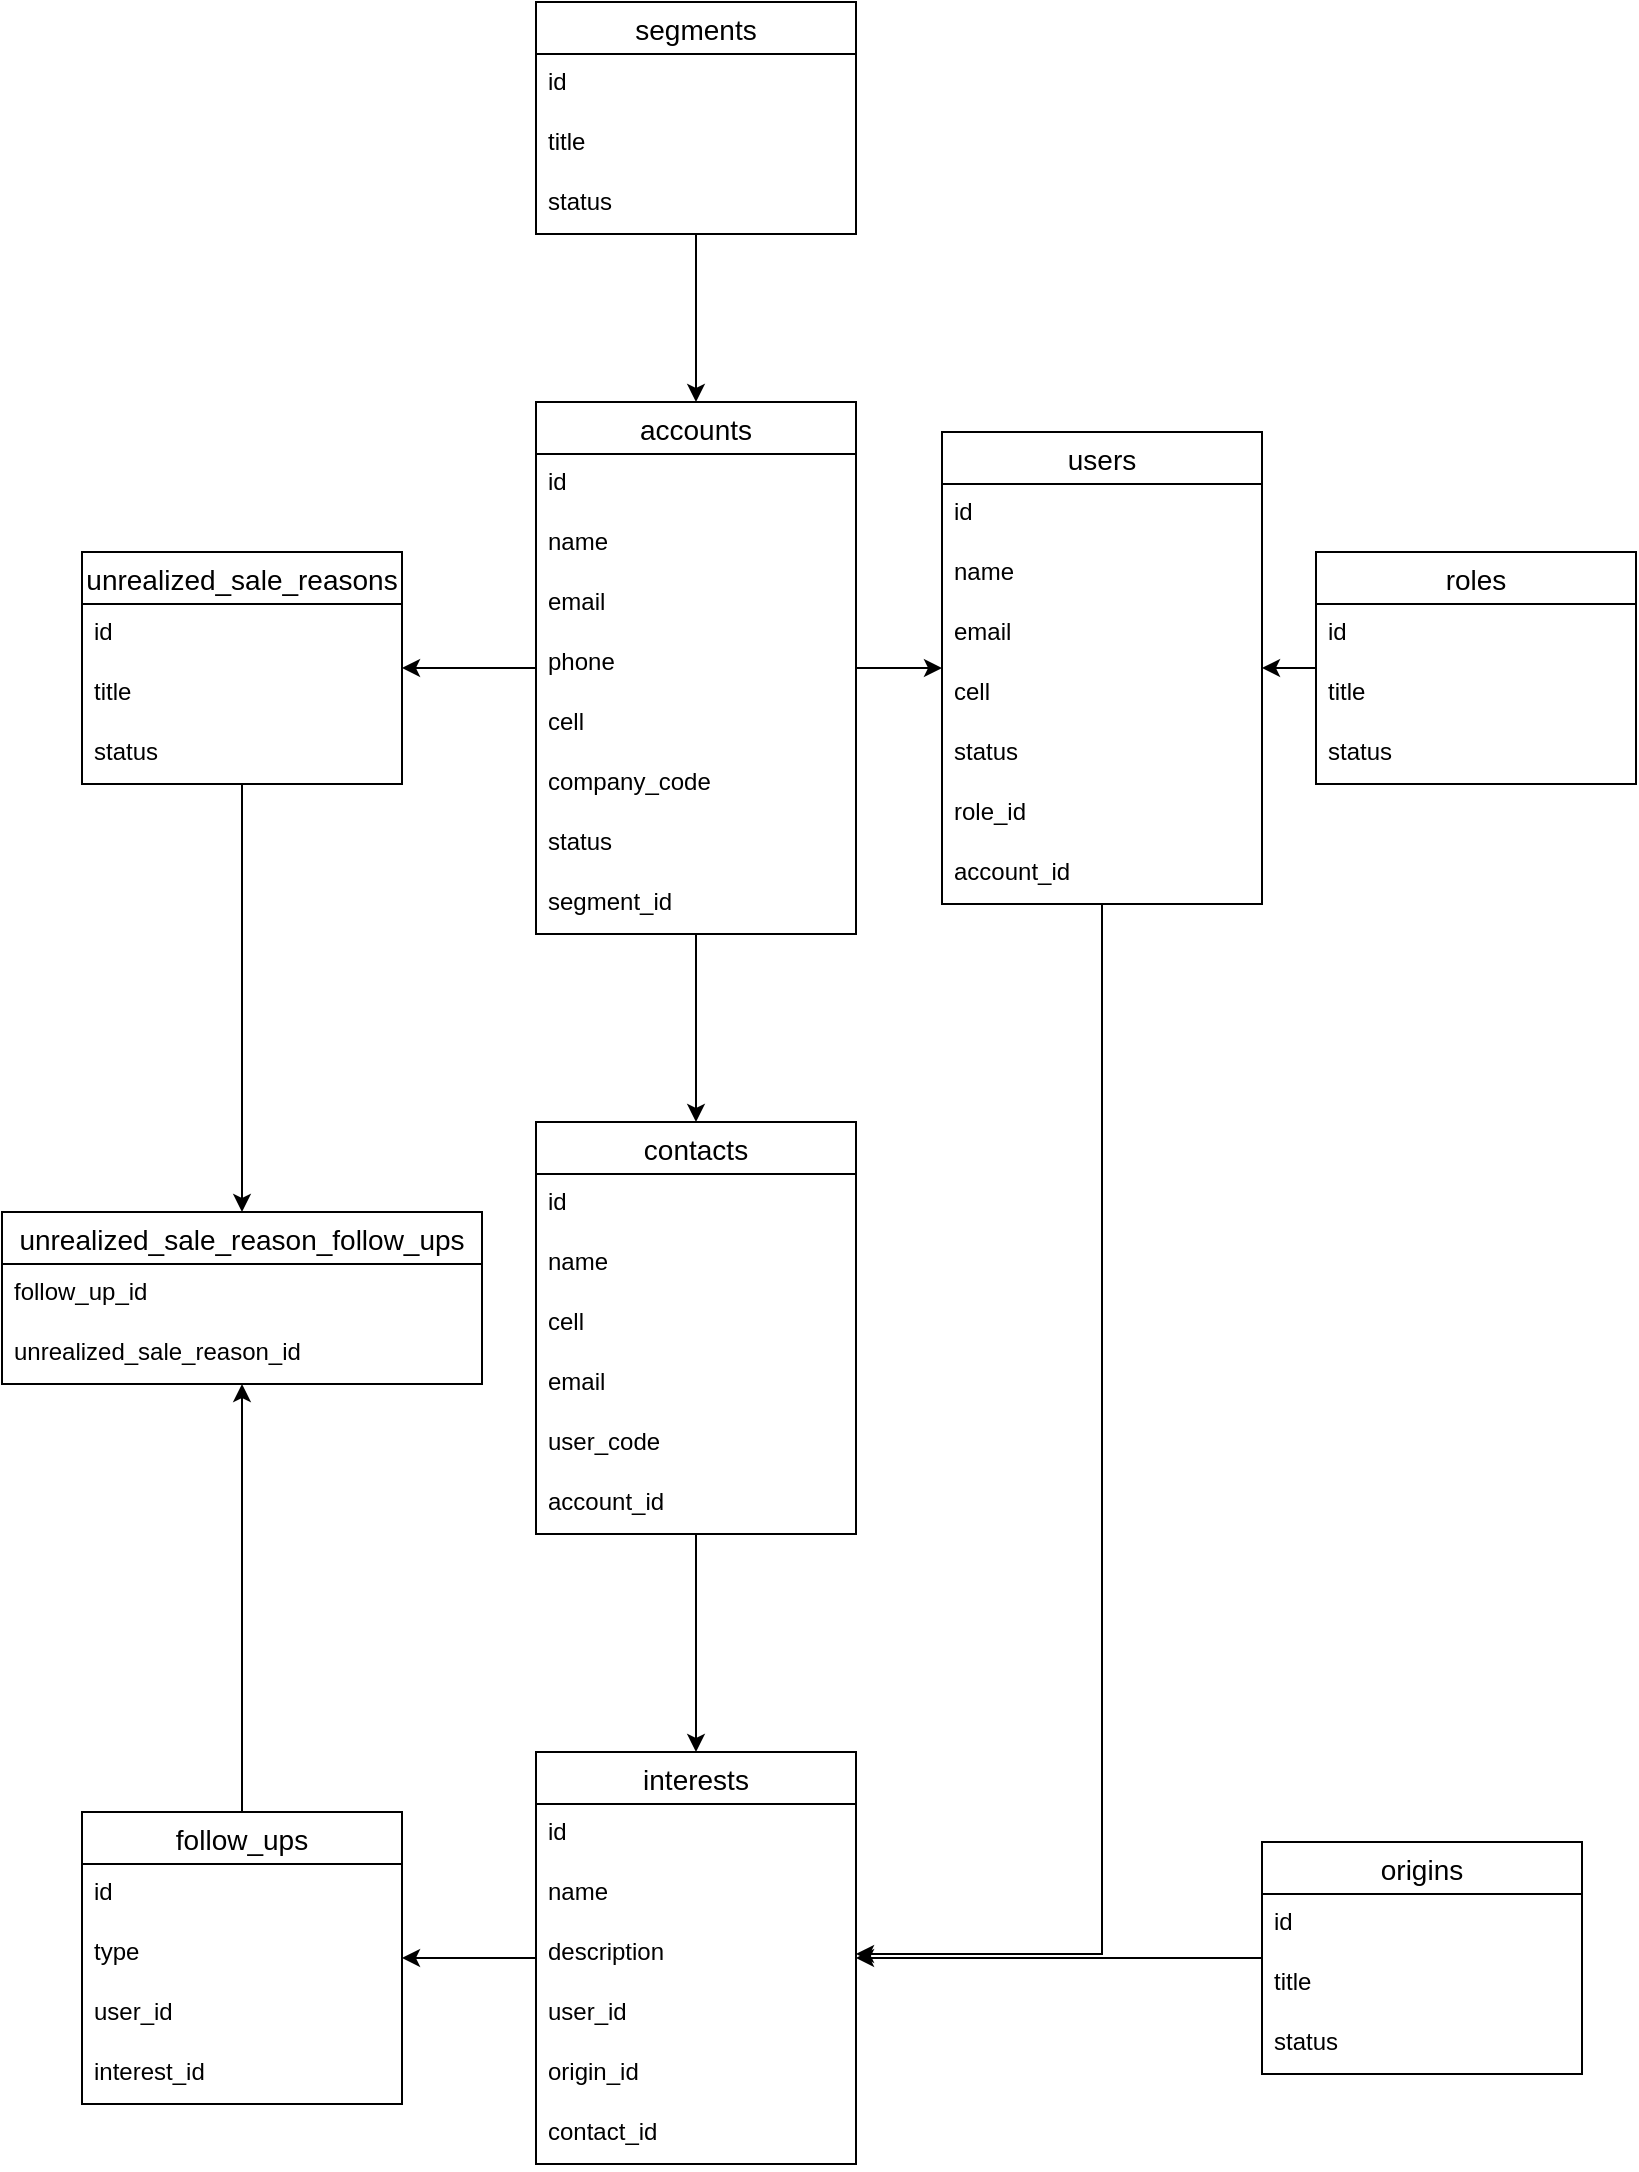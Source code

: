 <mxfile version="14.7.5" type="device"><diagram id="SLWSRsTq-FaPYbx-7JLq" name="Page-1"><mxGraphModel dx="1038" dy="579" grid="1" gridSize="10" guides="1" tooltips="1" connect="1" arrows="1" fold="1" page="1" pageScale="1" pageWidth="827" pageHeight="1169" math="0" shadow="0"><root><mxCell id="0"/><mxCell id="1" parent="0"/><mxCell id="yefjeWJ7altQWgFbyd8C-14" style="edgeStyle=orthogonalEdgeStyle;rounded=0;orthogonalLoop=1;jettySize=auto;html=1;entryX=0.5;entryY=0;entryDx=0;entryDy=0;" parent="1" source="YGh1TgvvSzcem3cveo73-14" target="YGh1TgvvSzcem3cveo73-19" edge="1"><mxGeometry relative="1" as="geometry"><mxPoint x="357" y="250" as="targetPoint"/></mxGeometry></mxCell><mxCell id="YGh1TgvvSzcem3cveo73-14" value="segments" style="swimlane;fontStyle=0;childLayout=stackLayout;horizontal=1;startSize=26;horizontalStack=0;resizeParent=1;resizeParentMax=0;resizeLast=0;collapsible=1;marginBottom=0;align=center;fontSize=14;" parent="1" vertex="1"><mxGeometry x="277" y="70" width="160" height="116" as="geometry"><mxRectangle x="277" y="70" width="90" height="26" as="alternateBounds"/></mxGeometry></mxCell><mxCell id="YGh1TgvvSzcem3cveo73-15" value="id" style="text;strokeColor=none;fillColor=none;spacingLeft=4;spacingRight=4;overflow=hidden;rotatable=0;points=[[0,0.5],[1,0.5]];portConstraint=eastwest;fontSize=12;" parent="YGh1TgvvSzcem3cveo73-14" vertex="1"><mxGeometry y="26" width="160" height="30" as="geometry"/></mxCell><mxCell id="YGh1TgvvSzcem3cveo73-16" value="title" style="text;strokeColor=none;fillColor=none;spacingLeft=4;spacingRight=4;overflow=hidden;rotatable=0;points=[[0,0.5],[1,0.5]];portConstraint=eastwest;fontSize=12;" parent="YGh1TgvvSzcem3cveo73-14" vertex="1"><mxGeometry y="56" width="160" height="30" as="geometry"/></mxCell><mxCell id="YGh1TgvvSzcem3cveo73-17" value="status" style="text;strokeColor=none;fillColor=none;spacingLeft=4;spacingRight=4;overflow=hidden;rotatable=0;points=[[0,0.5],[1,0.5]];portConstraint=eastwest;fontSize=12;" parent="YGh1TgvvSzcem3cveo73-14" vertex="1"><mxGeometry y="86" width="160" height="30" as="geometry"/></mxCell><mxCell id="yefjeWJ7altQWgFbyd8C-15" style="edgeStyle=orthogonalEdgeStyle;rounded=0;orthogonalLoop=1;jettySize=auto;html=1;" parent="1" source="YGh1TgvvSzcem3cveo73-19" target="YGh1TgvvSzcem3cveo73-31" edge="1"><mxGeometry relative="1" as="geometry"/></mxCell><mxCell id="yefjeWJ7altQWgFbyd8C-16" style="edgeStyle=orthogonalEdgeStyle;rounded=0;orthogonalLoop=1;jettySize=auto;html=1;" parent="1" source="YGh1TgvvSzcem3cveo73-19" target="YGh1TgvvSzcem3cveo73-23" edge="1"><mxGeometry relative="1" as="geometry"/></mxCell><mxCell id="yefjeWJ7altQWgFbyd8C-17" style="edgeStyle=orthogonalEdgeStyle;rounded=0;orthogonalLoop=1;jettySize=auto;html=1;" parent="1" source="YGh1TgvvSzcem3cveo73-19" target="YGh1TgvvSzcem3cveo73-35" edge="1"><mxGeometry relative="1" as="geometry"/></mxCell><mxCell id="YGh1TgvvSzcem3cveo73-19" value="accounts" style="swimlane;fontStyle=0;childLayout=stackLayout;horizontal=1;startSize=26;horizontalStack=0;resizeParent=1;resizeParentMax=0;resizeLast=0;collapsible=1;marginBottom=0;align=center;fontSize=14;" parent="1" vertex="1"><mxGeometry x="277" y="270" width="160" height="266" as="geometry"><mxRectangle x="277" y="270" width="90" height="26" as="alternateBounds"/></mxGeometry></mxCell><mxCell id="YGh1TgvvSzcem3cveo73-20" value="id" style="text;strokeColor=none;fillColor=none;spacingLeft=4;spacingRight=4;overflow=hidden;rotatable=0;points=[[0,0.5],[1,0.5]];portConstraint=eastwest;fontSize=12;" parent="YGh1TgvvSzcem3cveo73-19" vertex="1"><mxGeometry y="26" width="160" height="30" as="geometry"/></mxCell><mxCell id="YGh1TgvvSzcem3cveo73-21" value="name" style="text;strokeColor=none;fillColor=none;spacingLeft=4;spacingRight=4;overflow=hidden;rotatable=0;points=[[0,0.5],[1,0.5]];portConstraint=eastwest;fontSize=12;" parent="YGh1TgvvSzcem3cveo73-19" vertex="1"><mxGeometry y="56" width="160" height="30" as="geometry"/></mxCell><mxCell id="YGh1TgvvSzcem3cveo73-22" value="email" style="text;strokeColor=none;fillColor=none;spacingLeft=4;spacingRight=4;overflow=hidden;rotatable=0;points=[[0,0.5],[1,0.5]];portConstraint=eastwest;fontSize=12;" parent="YGh1TgvvSzcem3cveo73-19" vertex="1"><mxGeometry y="86" width="160" height="30" as="geometry"/></mxCell><mxCell id="YGh1TgvvSzcem3cveo73-47" value="phone" style="text;strokeColor=none;fillColor=none;spacingLeft=4;spacingRight=4;overflow=hidden;rotatable=0;points=[[0,0.5],[1,0.5]];portConstraint=eastwest;fontSize=12;" parent="YGh1TgvvSzcem3cveo73-19" vertex="1"><mxGeometry y="116" width="160" height="30" as="geometry"/></mxCell><mxCell id="YGh1TgvvSzcem3cveo73-48" value="cell" style="text;strokeColor=none;fillColor=none;spacingLeft=4;spacingRight=4;overflow=hidden;rotatable=0;points=[[0,0.5],[1,0.5]];portConstraint=eastwest;fontSize=12;" parent="YGh1TgvvSzcem3cveo73-19" vertex="1"><mxGeometry y="146" width="160" height="30" as="geometry"/></mxCell><mxCell id="YGh1TgvvSzcem3cveo73-51" value="company_code" style="text;strokeColor=none;fillColor=none;spacingLeft=4;spacingRight=4;overflow=hidden;rotatable=0;points=[[0,0.5],[1,0.5]];portConstraint=eastwest;fontSize=12;" parent="YGh1TgvvSzcem3cveo73-19" vertex="1"><mxGeometry y="176" width="160" height="30" as="geometry"/></mxCell><mxCell id="YGh1TgvvSzcem3cveo73-65" value="status" style="text;strokeColor=none;fillColor=none;spacingLeft=4;spacingRight=4;overflow=hidden;rotatable=0;points=[[0,0.5],[1,0.5]];portConstraint=eastwest;fontSize=12;" parent="YGh1TgvvSzcem3cveo73-19" vertex="1"><mxGeometry y="206" width="160" height="30" as="geometry"/></mxCell><mxCell id="YGh1TgvvSzcem3cveo73-50" value="segment_id" style="text;strokeColor=none;fillColor=none;spacingLeft=4;spacingRight=4;overflow=hidden;rotatable=0;points=[[0,0.5],[1,0.5]];portConstraint=eastwest;fontSize=12;" parent="YGh1TgvvSzcem3cveo73-19" vertex="1"><mxGeometry y="236" width="160" height="30" as="geometry"/></mxCell><mxCell id="yefjeWJ7altQWgFbyd8C-25" style="edgeStyle=orthogonalEdgeStyle;rounded=0;orthogonalLoop=1;jettySize=auto;html=1;" parent="1" source="YGh1TgvvSzcem3cveo73-23" target="YGh1TgvvSzcem3cveo73-27" edge="1"><mxGeometry relative="1" as="geometry"><Array as="points"><mxPoint x="560" y="1046"/></Array><mxPoint x="470" y="1046" as="targetPoint"/></mxGeometry></mxCell><mxCell id="YGh1TgvvSzcem3cveo73-23" value="users" style="swimlane;fontStyle=0;childLayout=stackLayout;horizontal=1;startSize=26;horizontalStack=0;resizeParent=1;resizeParentMax=0;resizeLast=0;collapsible=1;marginBottom=0;align=center;fontSize=14;" parent="1" vertex="1"><mxGeometry x="480" y="285" width="160" height="236" as="geometry"><mxRectangle x="449" y="368" width="70" height="26" as="alternateBounds"/></mxGeometry></mxCell><mxCell id="YGh1TgvvSzcem3cveo73-24" value="id" style="text;strokeColor=none;fillColor=none;spacingLeft=4;spacingRight=4;overflow=hidden;rotatable=0;points=[[0,0.5],[1,0.5]];portConstraint=eastwest;fontSize=12;" parent="YGh1TgvvSzcem3cveo73-23" vertex="1"><mxGeometry y="26" width="160" height="30" as="geometry"/></mxCell><mxCell id="YGh1TgvvSzcem3cveo73-25" value="name" style="text;strokeColor=none;fillColor=none;spacingLeft=4;spacingRight=4;overflow=hidden;rotatable=0;points=[[0,0.5],[1,0.5]];portConstraint=eastwest;fontSize=12;" parent="YGh1TgvvSzcem3cveo73-23" vertex="1"><mxGeometry y="56" width="160" height="30" as="geometry"/></mxCell><mxCell id="YGh1TgvvSzcem3cveo73-58" value="email" style="text;strokeColor=none;fillColor=none;spacingLeft=4;spacingRight=4;overflow=hidden;rotatable=0;points=[[0,0.5],[1,0.5]];portConstraint=eastwest;fontSize=12;" parent="YGh1TgvvSzcem3cveo73-23" vertex="1"><mxGeometry y="86" width="160" height="30" as="geometry"/></mxCell><mxCell id="YGh1TgvvSzcem3cveo73-57" value="cell" style="text;strokeColor=none;fillColor=none;spacingLeft=4;spacingRight=4;overflow=hidden;rotatable=0;points=[[0,0.5],[1,0.5]];portConstraint=eastwest;fontSize=12;" parent="YGh1TgvvSzcem3cveo73-23" vertex="1"><mxGeometry y="116" width="160" height="30" as="geometry"/></mxCell><mxCell id="YGh1TgvvSzcem3cveo73-64" value="status" style="text;strokeColor=none;fillColor=none;spacingLeft=4;spacingRight=4;overflow=hidden;rotatable=0;points=[[0,0.5],[1,0.5]];portConstraint=eastwest;fontSize=12;" parent="YGh1TgvvSzcem3cveo73-23" vertex="1"><mxGeometry y="146" width="160" height="30" as="geometry"/></mxCell><mxCell id="YGh1TgvvSzcem3cveo73-62" value="role_id" style="text;strokeColor=none;fillColor=none;spacingLeft=4;spacingRight=4;overflow=hidden;rotatable=0;points=[[0,0.5],[1,0.5]];portConstraint=eastwest;fontSize=12;" parent="YGh1TgvvSzcem3cveo73-23" vertex="1"><mxGeometry y="176" width="160" height="30" as="geometry"/></mxCell><mxCell id="YGh1TgvvSzcem3cveo73-26" value="account_id" style="text;strokeColor=none;fillColor=none;spacingLeft=4;spacingRight=4;overflow=hidden;rotatable=0;points=[[0,0.5],[1,0.5]];portConstraint=eastwest;fontSize=12;" parent="YGh1TgvvSzcem3cveo73-23" vertex="1"><mxGeometry y="206" width="160" height="30" as="geometry"/></mxCell><mxCell id="yefjeWJ7altQWgFbyd8C-19" style="edgeStyle=orthogonalEdgeStyle;rounded=0;orthogonalLoop=1;jettySize=auto;html=1;" parent="1" source="YGh1TgvvSzcem3cveo73-27" target="YGh1TgvvSzcem3cveo73-43" edge="1"><mxGeometry relative="1" as="geometry"><mxPoint x="220" y="1030" as="targetPoint"/></mxGeometry></mxCell><mxCell id="YGh1TgvvSzcem3cveo73-27" value="interests" style="swimlane;fontStyle=0;childLayout=stackLayout;horizontal=1;startSize=26;horizontalStack=0;resizeParent=1;resizeParentMax=0;resizeLast=0;collapsible=1;marginBottom=0;align=center;fontSize=14;" parent="1" vertex="1"><mxGeometry x="277" y="945" width="160" height="206" as="geometry"><mxRectangle x="312" y="870" width="90" height="26" as="alternateBounds"/></mxGeometry></mxCell><mxCell id="YGh1TgvvSzcem3cveo73-28" value="id" style="text;strokeColor=none;fillColor=none;spacingLeft=4;spacingRight=4;overflow=hidden;rotatable=0;points=[[0,0.5],[1,0.5]];portConstraint=eastwest;fontSize=12;" parent="YGh1TgvvSzcem3cveo73-27" vertex="1"><mxGeometry y="26" width="160" height="30" as="geometry"/></mxCell><mxCell id="YGh1TgvvSzcem3cveo73-29" value="name" style="text;strokeColor=none;fillColor=none;spacingLeft=4;spacingRight=4;overflow=hidden;rotatable=0;points=[[0,0.5],[1,0.5]];portConstraint=eastwest;fontSize=12;" parent="YGh1TgvvSzcem3cveo73-27" vertex="1"><mxGeometry y="56" width="160" height="30" as="geometry"/></mxCell><mxCell id="YGh1TgvvSzcem3cveo73-63" value="description" style="text;strokeColor=none;fillColor=none;spacingLeft=4;spacingRight=4;overflow=hidden;rotatable=0;points=[[0,0.5],[1,0.5]];portConstraint=eastwest;fontSize=12;" parent="YGh1TgvvSzcem3cveo73-27" vertex="1"><mxGeometry y="86" width="160" height="30" as="geometry"/></mxCell><mxCell id="NJnUOKq8_FBB352ZVSWL-5" value="user_id" style="text;strokeColor=none;fillColor=none;spacingLeft=4;spacingRight=4;overflow=hidden;rotatable=0;points=[[0,0.5],[1,0.5]];portConstraint=eastwest;fontSize=12;" parent="YGh1TgvvSzcem3cveo73-27" vertex="1"><mxGeometry y="116" width="160" height="30" as="geometry"/></mxCell><mxCell id="yefjeWJ7altQWgFbyd8C-12" value="origin_id" style="text;strokeColor=none;fillColor=none;spacingLeft=4;spacingRight=4;overflow=hidden;rotatable=0;points=[[0,0.5],[1,0.5]];portConstraint=eastwest;fontSize=12;" parent="YGh1TgvvSzcem3cveo73-27" vertex="1"><mxGeometry y="146" width="160" height="30" as="geometry"/></mxCell><mxCell id="YGh1TgvvSzcem3cveo73-30" value="contact_id" style="text;strokeColor=none;fillColor=none;spacingLeft=4;spacingRight=4;overflow=hidden;rotatable=0;points=[[0,0.5],[1,0.5]];portConstraint=eastwest;fontSize=12;" parent="YGh1TgvvSzcem3cveo73-27" vertex="1"><mxGeometry y="176" width="160" height="30" as="geometry"/></mxCell><mxCell id="yefjeWJ7altQWgFbyd8C-18" style="edgeStyle=orthogonalEdgeStyle;rounded=0;orthogonalLoop=1;jettySize=auto;html=1;" parent="1" source="YGh1TgvvSzcem3cveo73-31" target="YGh1TgvvSzcem3cveo73-27" edge="1"><mxGeometry relative="1" as="geometry"><mxPoint x="357" y="950" as="targetPoint"/></mxGeometry></mxCell><mxCell id="YGh1TgvvSzcem3cveo73-31" value="contacts" style="swimlane;fontStyle=0;childLayout=stackLayout;horizontal=1;startSize=26;horizontalStack=0;resizeParent=1;resizeParentMax=0;resizeLast=0;collapsible=1;marginBottom=0;align=center;fontSize=14;" parent="1" vertex="1"><mxGeometry x="277" y="630" width="160" height="206" as="geometry"><mxRectangle x="277" y="560" width="80" height="26" as="alternateBounds"/></mxGeometry></mxCell><mxCell id="YGh1TgvvSzcem3cveo73-32" value="id" style="text;strokeColor=none;fillColor=none;spacingLeft=4;spacingRight=4;overflow=hidden;rotatable=0;points=[[0,0.5],[1,0.5]];portConstraint=eastwest;fontSize=12;" parent="YGh1TgvvSzcem3cveo73-31" vertex="1"><mxGeometry y="26" width="160" height="30" as="geometry"/></mxCell><mxCell id="YGh1TgvvSzcem3cveo73-55" value="name" style="text;strokeColor=none;fillColor=none;spacingLeft=4;spacingRight=4;overflow=hidden;rotatable=0;points=[[0,0.5],[1,0.5]];portConstraint=eastwest;fontSize=12;" parent="YGh1TgvvSzcem3cveo73-31" vertex="1"><mxGeometry y="56" width="160" height="30" as="geometry"/></mxCell><mxCell id="YGh1TgvvSzcem3cveo73-54" value="cell" style="text;strokeColor=none;fillColor=none;spacingLeft=4;spacingRight=4;overflow=hidden;rotatable=0;points=[[0,0.5],[1,0.5]];portConstraint=eastwest;fontSize=12;" parent="YGh1TgvvSzcem3cveo73-31" vertex="1"><mxGeometry y="86" width="160" height="30" as="geometry"/></mxCell><mxCell id="YGh1TgvvSzcem3cveo73-33" value="email" style="text;strokeColor=none;fillColor=none;spacingLeft=4;spacingRight=4;overflow=hidden;rotatable=0;points=[[0,0.5],[1,0.5]];portConstraint=eastwest;fontSize=12;" parent="YGh1TgvvSzcem3cveo73-31" vertex="1"><mxGeometry y="116" width="160" height="30" as="geometry"/></mxCell><mxCell id="YGh1TgvvSzcem3cveo73-56" value="user_code" style="text;strokeColor=none;fillColor=none;spacingLeft=4;spacingRight=4;overflow=hidden;rotatable=0;points=[[0,0.5],[1,0.5]];portConstraint=eastwest;fontSize=12;" parent="YGh1TgvvSzcem3cveo73-31" vertex="1"><mxGeometry y="146" width="160" height="30" as="geometry"/></mxCell><mxCell id="YGh1TgvvSzcem3cveo73-34" value="account_id" style="text;strokeColor=none;fillColor=none;spacingLeft=4;spacingRight=4;overflow=hidden;rotatable=0;points=[[0,0.5],[1,0.5]];portConstraint=eastwest;fontSize=12;" parent="YGh1TgvvSzcem3cveo73-31" vertex="1"><mxGeometry y="176" width="160" height="30" as="geometry"/></mxCell><mxCell id="oTx3z8IuwwrT4i-um0_3-7" style="edgeStyle=orthogonalEdgeStyle;rounded=0;orthogonalLoop=1;jettySize=auto;html=1;" edge="1" parent="1" source="YGh1TgvvSzcem3cveo73-35" target="oTx3z8IuwwrT4i-um0_3-2"><mxGeometry relative="1" as="geometry"/></mxCell><mxCell id="YGh1TgvvSzcem3cveo73-35" value="unrealized_sale_reasons" style="swimlane;fontStyle=0;childLayout=stackLayout;horizontal=1;startSize=26;horizontalStack=0;resizeParent=1;resizeParentMax=0;resizeLast=0;collapsible=1;marginBottom=0;align=center;fontSize=14;" parent="1" vertex="1"><mxGeometry x="50" y="345" width="160" height="116" as="geometry"><mxRectangle x="51.25" y="500" width="189.5" height="26" as="alternateBounds"/></mxGeometry></mxCell><mxCell id="YGh1TgvvSzcem3cveo73-36" value="id" style="text;strokeColor=none;fillColor=none;spacingLeft=4;spacingRight=4;overflow=hidden;rotatable=0;points=[[0,0.5],[1,0.5]];portConstraint=eastwest;fontSize=12;" parent="YGh1TgvvSzcem3cveo73-35" vertex="1"><mxGeometry y="26" width="160" height="30" as="geometry"/></mxCell><mxCell id="YGh1TgvvSzcem3cveo73-37" value="title" style="text;strokeColor=none;fillColor=none;spacingLeft=4;spacingRight=4;overflow=hidden;rotatable=0;points=[[0,0.5],[1,0.5]];portConstraint=eastwest;fontSize=12;" parent="YGh1TgvvSzcem3cveo73-35" vertex="1"><mxGeometry y="56" width="160" height="30" as="geometry"/></mxCell><mxCell id="YGh1TgvvSzcem3cveo73-38" value="status" style="text;strokeColor=none;fillColor=none;spacingLeft=4;spacingRight=4;overflow=hidden;rotatable=0;points=[[0,0.5],[1,0.5]];portConstraint=eastwest;fontSize=12;" parent="YGh1TgvvSzcem3cveo73-35" vertex="1"><mxGeometry y="86" width="160" height="30" as="geometry"/></mxCell><mxCell id="oTx3z8IuwwrT4i-um0_3-6" style="edgeStyle=orthogonalEdgeStyle;rounded=0;orthogonalLoop=1;jettySize=auto;html=1;" edge="1" parent="1" source="YGh1TgvvSzcem3cveo73-43" target="oTx3z8IuwwrT4i-um0_3-2"><mxGeometry relative="1" as="geometry"/></mxCell><mxCell id="YGh1TgvvSzcem3cveo73-43" value="follow_ups" style="swimlane;fontStyle=0;childLayout=stackLayout;horizontal=1;startSize=26;horizontalStack=0;resizeParent=1;resizeParentMax=0;resizeLast=0;collapsible=1;marginBottom=0;align=center;fontSize=14;" parent="1" vertex="1"><mxGeometry x="50" y="975" width="160" height="146" as="geometry"><mxRectangle x="96" y="768" width="100" height="26" as="alternateBounds"/></mxGeometry></mxCell><mxCell id="YGh1TgvvSzcem3cveo73-44" value="id" style="text;strokeColor=none;fillColor=none;spacingLeft=4;spacingRight=4;overflow=hidden;rotatable=0;points=[[0,0.5],[1,0.5]];portConstraint=eastwest;fontSize=12;" parent="YGh1TgvvSzcem3cveo73-43" vertex="1"><mxGeometry y="26" width="160" height="30" as="geometry"/></mxCell><mxCell id="YGh1TgvvSzcem3cveo73-45" value="type" style="text;strokeColor=none;fillColor=none;spacingLeft=4;spacingRight=4;overflow=hidden;rotatable=0;points=[[0,0.5],[1,0.5]];portConstraint=eastwest;fontSize=12;" parent="YGh1TgvvSzcem3cveo73-43" vertex="1"><mxGeometry y="56" width="160" height="30" as="geometry"/></mxCell><mxCell id="oTx3z8IuwwrT4i-um0_3-1" value="user_id" style="text;strokeColor=none;fillColor=none;spacingLeft=4;spacingRight=4;overflow=hidden;rotatable=0;points=[[0,0.5],[1,0.5]];portConstraint=eastwest;fontSize=12;" vertex="1" parent="YGh1TgvvSzcem3cveo73-43"><mxGeometry y="86" width="160" height="30" as="geometry"/></mxCell><mxCell id="YGh1TgvvSzcem3cveo73-46" value="interest_id" style="text;strokeColor=none;fillColor=none;spacingLeft=4;spacingRight=4;overflow=hidden;rotatable=0;points=[[0,0.5],[1,0.5]];portConstraint=eastwest;fontSize=12;" parent="YGh1TgvvSzcem3cveo73-43" vertex="1"><mxGeometry y="116" width="160" height="30" as="geometry"/></mxCell><mxCell id="yefjeWJ7altQWgFbyd8C-21" style="edgeStyle=orthogonalEdgeStyle;rounded=0;orthogonalLoop=1;jettySize=auto;html=1;" parent="1" source="Ts--OE_492lRnScqqLVj-10" target="YGh1TgvvSzcem3cveo73-23" edge="1"><mxGeometry relative="1" as="geometry"/></mxCell><mxCell id="Ts--OE_492lRnScqqLVj-10" value="roles" style="swimlane;fontStyle=0;childLayout=stackLayout;horizontal=1;startSize=26;horizontalStack=0;resizeParent=1;resizeParentMax=0;resizeLast=0;collapsible=1;marginBottom=0;align=center;fontSize=14;" parent="1" vertex="1"><mxGeometry x="667" y="345" width="160" height="116" as="geometry"><mxRectangle x="706" y="368" width="90" height="26" as="alternateBounds"/></mxGeometry></mxCell><mxCell id="Ts--OE_492lRnScqqLVj-11" value="id" style="text;strokeColor=none;fillColor=none;spacingLeft=4;spacingRight=4;overflow=hidden;rotatable=0;points=[[0,0.5],[1,0.5]];portConstraint=eastwest;fontSize=12;" parent="Ts--OE_492lRnScqqLVj-10" vertex="1"><mxGeometry y="26" width="160" height="30" as="geometry"/></mxCell><mxCell id="Ts--OE_492lRnScqqLVj-12" value="title" style="text;strokeColor=none;fillColor=none;spacingLeft=4;spacingRight=4;overflow=hidden;rotatable=0;points=[[0,0.5],[1,0.5]];portConstraint=eastwest;fontSize=12;" parent="Ts--OE_492lRnScqqLVj-10" vertex="1"><mxGeometry y="56" width="160" height="30" as="geometry"/></mxCell><mxCell id="Ts--OE_492lRnScqqLVj-13" value="status" style="text;strokeColor=none;fillColor=none;spacingLeft=4;spacingRight=4;overflow=hidden;rotatable=0;points=[[0,0.5],[1,0.5]];portConstraint=eastwest;fontSize=12;" parent="Ts--OE_492lRnScqqLVj-10" vertex="1"><mxGeometry y="86" width="160" height="30" as="geometry"/></mxCell><mxCell id="yefjeWJ7altQWgFbyd8C-28" style="edgeStyle=orthogonalEdgeStyle;rounded=0;orthogonalLoop=1;jettySize=auto;html=1;" parent="1" source="yefjeWJ7altQWgFbyd8C-7" target="YGh1TgvvSzcem3cveo73-27" edge="1"><mxGeometry relative="1" as="geometry"><mxPoint x="470" y="1000" as="targetPoint"/></mxGeometry></mxCell><mxCell id="yefjeWJ7altQWgFbyd8C-7" value="origins" style="swimlane;fontStyle=0;childLayout=stackLayout;horizontal=1;startSize=26;horizontalStack=0;resizeParent=1;resizeParentMax=0;resizeLast=0;collapsible=1;marginBottom=0;align=center;fontSize=14;" parent="1" vertex="1"><mxGeometry x="640" y="990" width="160" height="116" as="geometry"><mxRectangle x="621" y="668" width="79" height="26" as="alternateBounds"/></mxGeometry></mxCell><mxCell id="yefjeWJ7altQWgFbyd8C-8" value="id" style="text;strokeColor=none;fillColor=none;spacingLeft=4;spacingRight=4;overflow=hidden;rotatable=0;points=[[0,0.5],[1,0.5]];portConstraint=eastwest;fontSize=12;" parent="yefjeWJ7altQWgFbyd8C-7" vertex="1"><mxGeometry y="26" width="160" height="30" as="geometry"/></mxCell><mxCell id="yefjeWJ7altQWgFbyd8C-9" value="title" style="text;strokeColor=none;fillColor=none;spacingLeft=4;spacingRight=4;overflow=hidden;rotatable=0;points=[[0,0.5],[1,0.5]];portConstraint=eastwest;fontSize=12;" parent="yefjeWJ7altQWgFbyd8C-7" vertex="1"><mxGeometry y="56" width="160" height="30" as="geometry"/></mxCell><mxCell id="yefjeWJ7altQWgFbyd8C-10" value="status" style="text;strokeColor=none;fillColor=none;spacingLeft=4;spacingRight=4;overflow=hidden;rotatable=0;points=[[0,0.5],[1,0.5]];portConstraint=eastwest;fontSize=12;" parent="yefjeWJ7altQWgFbyd8C-7" vertex="1"><mxGeometry y="86" width="160" height="30" as="geometry"/></mxCell><mxCell id="oTx3z8IuwwrT4i-um0_3-2" value="unrealized_sale_reason_follow_ups" style="swimlane;fontStyle=0;childLayout=stackLayout;horizontal=1;startSize=26;horizontalStack=0;resizeParent=1;resizeParentMax=0;resizeLast=0;collapsible=1;marginBottom=0;align=center;fontSize=14;" vertex="1" parent="1"><mxGeometry x="10" y="675" width="240" height="86" as="geometry"><mxRectangle x="51.25" y="500" width="189.5" height="26" as="alternateBounds"/></mxGeometry></mxCell><mxCell id="oTx3z8IuwwrT4i-um0_3-3" value="follow_up_id" style="text;strokeColor=none;fillColor=none;spacingLeft=4;spacingRight=4;overflow=hidden;rotatable=0;points=[[0,0.5],[1,0.5]];portConstraint=eastwest;fontSize=12;" vertex="1" parent="oTx3z8IuwwrT4i-um0_3-2"><mxGeometry y="26" width="240" height="30" as="geometry"/></mxCell><mxCell id="oTx3z8IuwwrT4i-um0_3-4" value="unrealized_sale_reason_id" style="text;strokeColor=none;fillColor=none;spacingLeft=4;spacingRight=4;overflow=hidden;rotatable=0;points=[[0,0.5],[1,0.5]];portConstraint=eastwest;fontSize=12;" vertex="1" parent="oTx3z8IuwwrT4i-um0_3-2"><mxGeometry y="56" width="240" height="30" as="geometry"/></mxCell></root></mxGraphModel></diagram></mxfile>